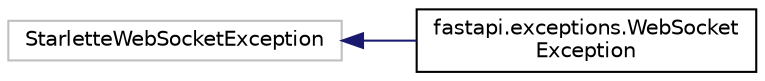 digraph "Graphical Class Hierarchy"
{
 // LATEX_PDF_SIZE
  edge [fontname="Helvetica",fontsize="10",labelfontname="Helvetica",labelfontsize="10"];
  node [fontname="Helvetica",fontsize="10",shape=record];
  rankdir="LR";
  Node12766 [label="StarletteWebSocketException",height=0.2,width=0.4,color="grey75", fillcolor="white", style="filled",tooltip=" "];
  Node12766 -> Node0 [dir="back",color="midnightblue",fontsize="10",style="solid",fontname="Helvetica"];
  Node0 [label="fastapi.exceptions.WebSocket\lException",height=0.2,width=0.4,color="black", fillcolor="white", style="filled",URL="$classfastapi_1_1exceptions_1_1WebSocketException.html",tooltip=" "];
}

